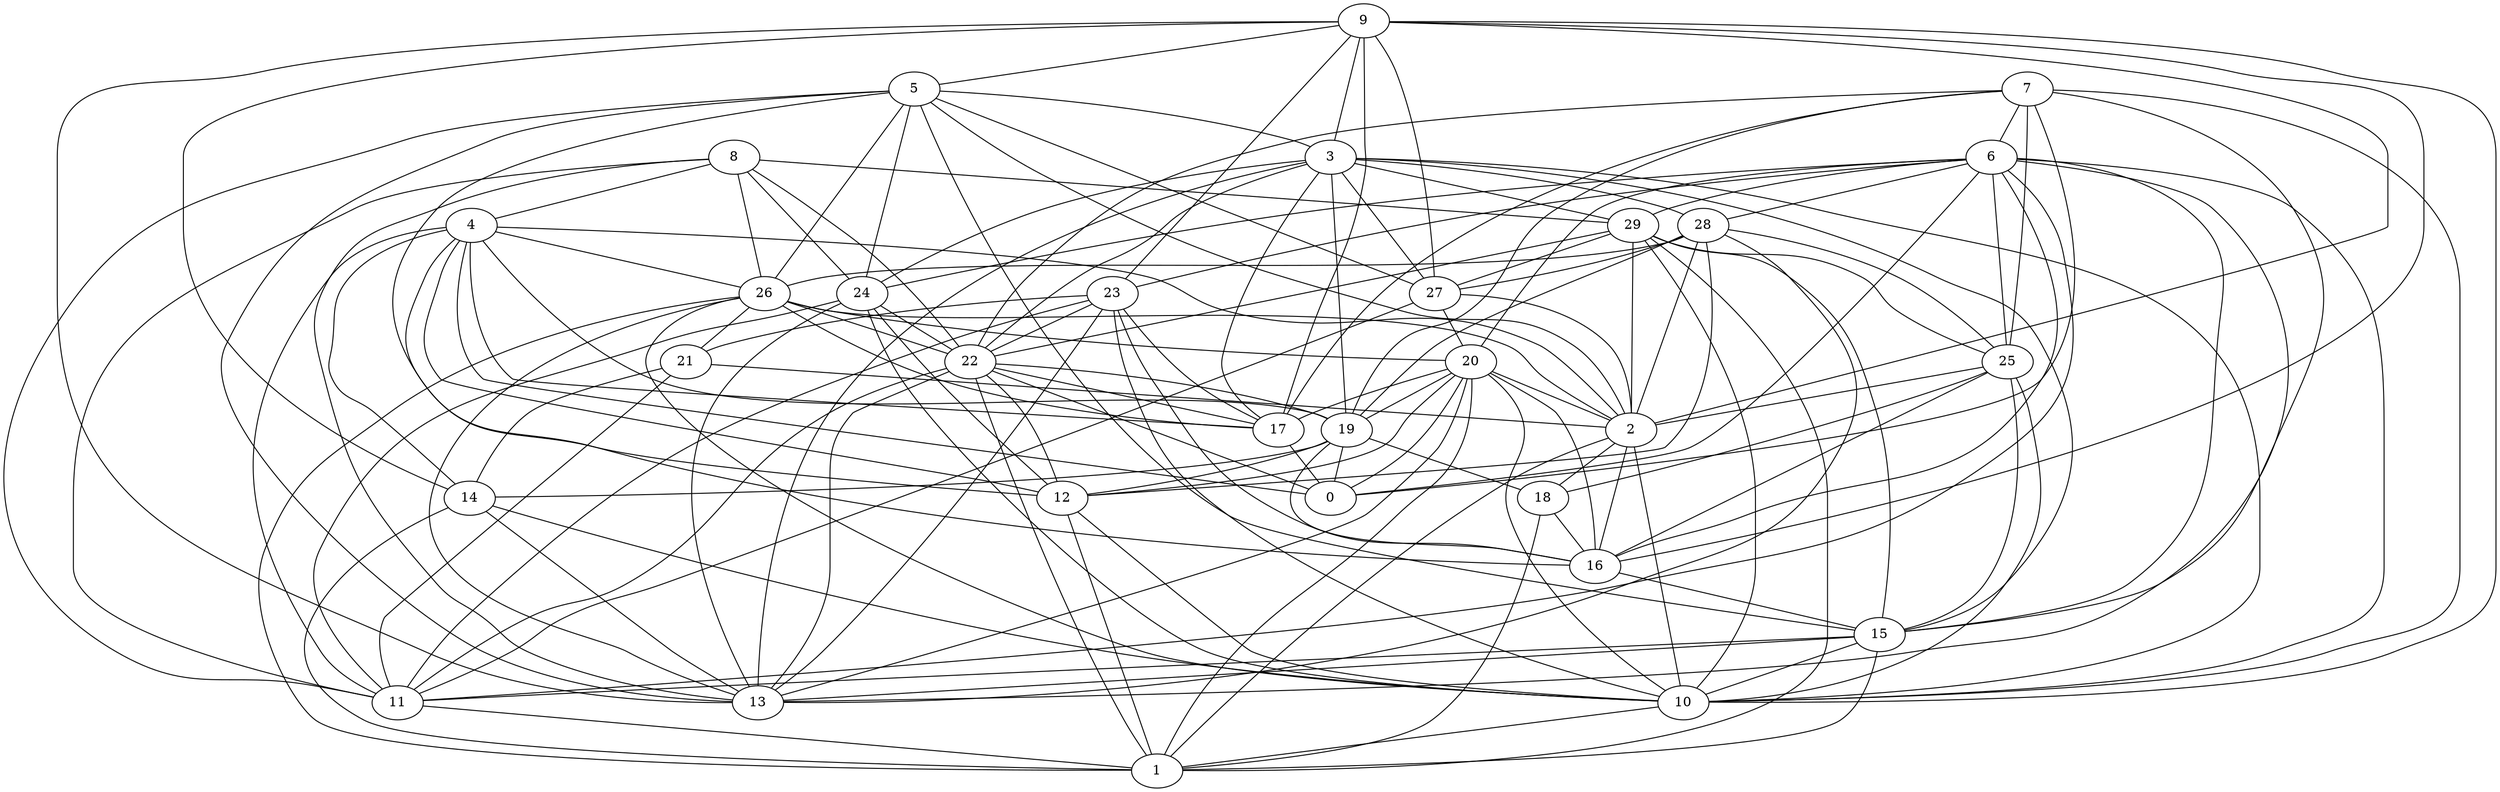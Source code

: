 digraph GG_graph {

subgraph G_graph {
edge [color = black]
"8" -> "22" [dir = none]
"8" -> "29" [dir = none]
"8" -> "11" [dir = none]
"8" -> "13" [dir = none]
"5" -> "11" [dir = none]
"5" -> "24" [dir = none]
"5" -> "3" [dir = none]
"5" -> "2" [dir = none]
"18" -> "16" [dir = none]
"19" -> "18" [dir = none]
"19" -> "0" [dir = none]
"19" -> "16" [dir = none]
"28" -> "19" [dir = none]
"28" -> "12" [dir = none]
"28" -> "27" [dir = none]
"27" -> "2" [dir = none]
"7" -> "22" [dir = none]
"7" -> "15" [dir = none]
"7" -> "10" [dir = none]
"7" -> "0" [dir = none]
"7" -> "6" [dir = none]
"7" -> "19" [dir = none]
"7" -> "25" [dir = none]
"10" -> "1" [dir = none]
"9" -> "27" [dir = none]
"9" -> "16" [dir = none]
"9" -> "13" [dir = none]
"9" -> "3" [dir = none]
"9" -> "5" [dir = none]
"9" -> "10" [dir = none]
"22" -> "11" [dir = none]
"22" -> "19" [dir = none]
"22" -> "1" [dir = none]
"22" -> "13" [dir = none]
"22" -> "12" [dir = none]
"20" -> "13" [dir = none]
"20" -> "19" [dir = none]
"20" -> "2" [dir = none]
"20" -> "1" [dir = none]
"20" -> "16" [dir = none]
"4" -> "14" [dir = none]
"4" -> "12" [dir = none]
"4" -> "19" [dir = none]
"4" -> "26" [dir = none]
"4" -> "17" [dir = none]
"4" -> "11" [dir = none]
"4" -> "16" [dir = none]
"15" -> "13" [dir = none]
"29" -> "27" [dir = none]
"29" -> "1" [dir = none]
"29" -> "2" [dir = none]
"21" -> "14" [dir = none]
"21" -> "2" [dir = none]
"23" -> "17" [dir = none]
"23" -> "10" [dir = none]
"23" -> "22" [dir = none]
"23" -> "21" [dir = none]
"23" -> "11" [dir = none]
"23" -> "13" [dir = none]
"23" -> "16" [dir = none]
"16" -> "15" [dir = none]
"6" -> "24" [dir = none]
"6" -> "11" [dir = none]
"6" -> "0" [dir = none]
"6" -> "29" [dir = none]
"3" -> "28" [dir = none]
"3" -> "17" [dir = none]
"3" -> "29" [dir = none]
"3" -> "10" [dir = none]
"3" -> "13" [dir = none]
"3" -> "24" [dir = none]
"12" -> "10" [dir = none]
"14" -> "1" [dir = none]
"14" -> "13" [dir = none]
"14" -> "10" [dir = none]
"26" -> "13" [dir = none]
"26" -> "2" [dir = none]
"26" -> "10" [dir = none]
"2" -> "18" [dir = none]
"2" -> "10" [dir = none]
"25" -> "16" [dir = none]
"25" -> "15" [dir = none]
"25" -> "10" [dir = none]
"25" -> "2" [dir = none]
"24" -> "13" [dir = none]
"24" -> "12" [dir = none]
"24" -> "11" [dir = none]
"5" -> "13" [dir = none]
"26" -> "1" [dir = none]
"7" -> "17" [dir = none]
"29" -> "10" [dir = none]
"6" -> "23" [dir = none]
"9" -> "2" [dir = none]
"19" -> "12" [dir = none]
"28" -> "13" [dir = none]
"4" -> "0" [dir = none]
"24" -> "10" [dir = none]
"6" -> "25" [dir = none]
"12" -> "1" [dir = none]
"29" -> "22" [dir = none]
"6" -> "13" [dir = none]
"25" -> "18" [dir = none]
"6" -> "16" [dir = none]
"6" -> "15" [dir = none]
"8" -> "4" [dir = none]
"17" -> "0" [dir = none]
"3" -> "27" [dir = none]
"28" -> "26" [dir = none]
"20" -> "12" [dir = none]
"24" -> "22" [dir = none]
"6" -> "10" [dir = none]
"15" -> "11" [dir = none]
"26" -> "22" [dir = none]
"18" -> "1" [dir = none]
"6" -> "28" [dir = none]
"15" -> "1" [dir = none]
"26" -> "20" [dir = none]
"8" -> "26" [dir = none]
"20" -> "10" [dir = none]
"27" -> "11" [dir = none]
"11" -> "1" [dir = none]
"19" -> "14" [dir = none]
"26" -> "21" [dir = none]
"15" -> "10" [dir = none]
"20" -> "17" [dir = none]
"9" -> "14" [dir = none]
"6" -> "20" [dir = none]
"3" -> "22" [dir = none]
"9" -> "17" [dir = none]
"2" -> "1" [dir = none]
"29" -> "15" [dir = none]
"3" -> "15" [dir = none]
"28" -> "25" [dir = none]
"5" -> "15" [dir = none]
"26" -> "17" [dir = none]
"28" -> "2" [dir = none]
"8" -> "24" [dir = none]
"22" -> "17" [dir = none]
"3" -> "19" [dir = none]
"22" -> "0" [dir = none]
"2" -> "16" [dir = none]
"20" -> "0" [dir = none]
"27" -> "20" [dir = none]
"5" -> "12" [dir = none]
"29" -> "25" [dir = none]
"9" -> "23" [dir = none]
"21" -> "11" [dir = none]
"5" -> "27" [dir = none]
"5" -> "26" [dir = none]
"4" -> "2" [dir = none]
}

}
